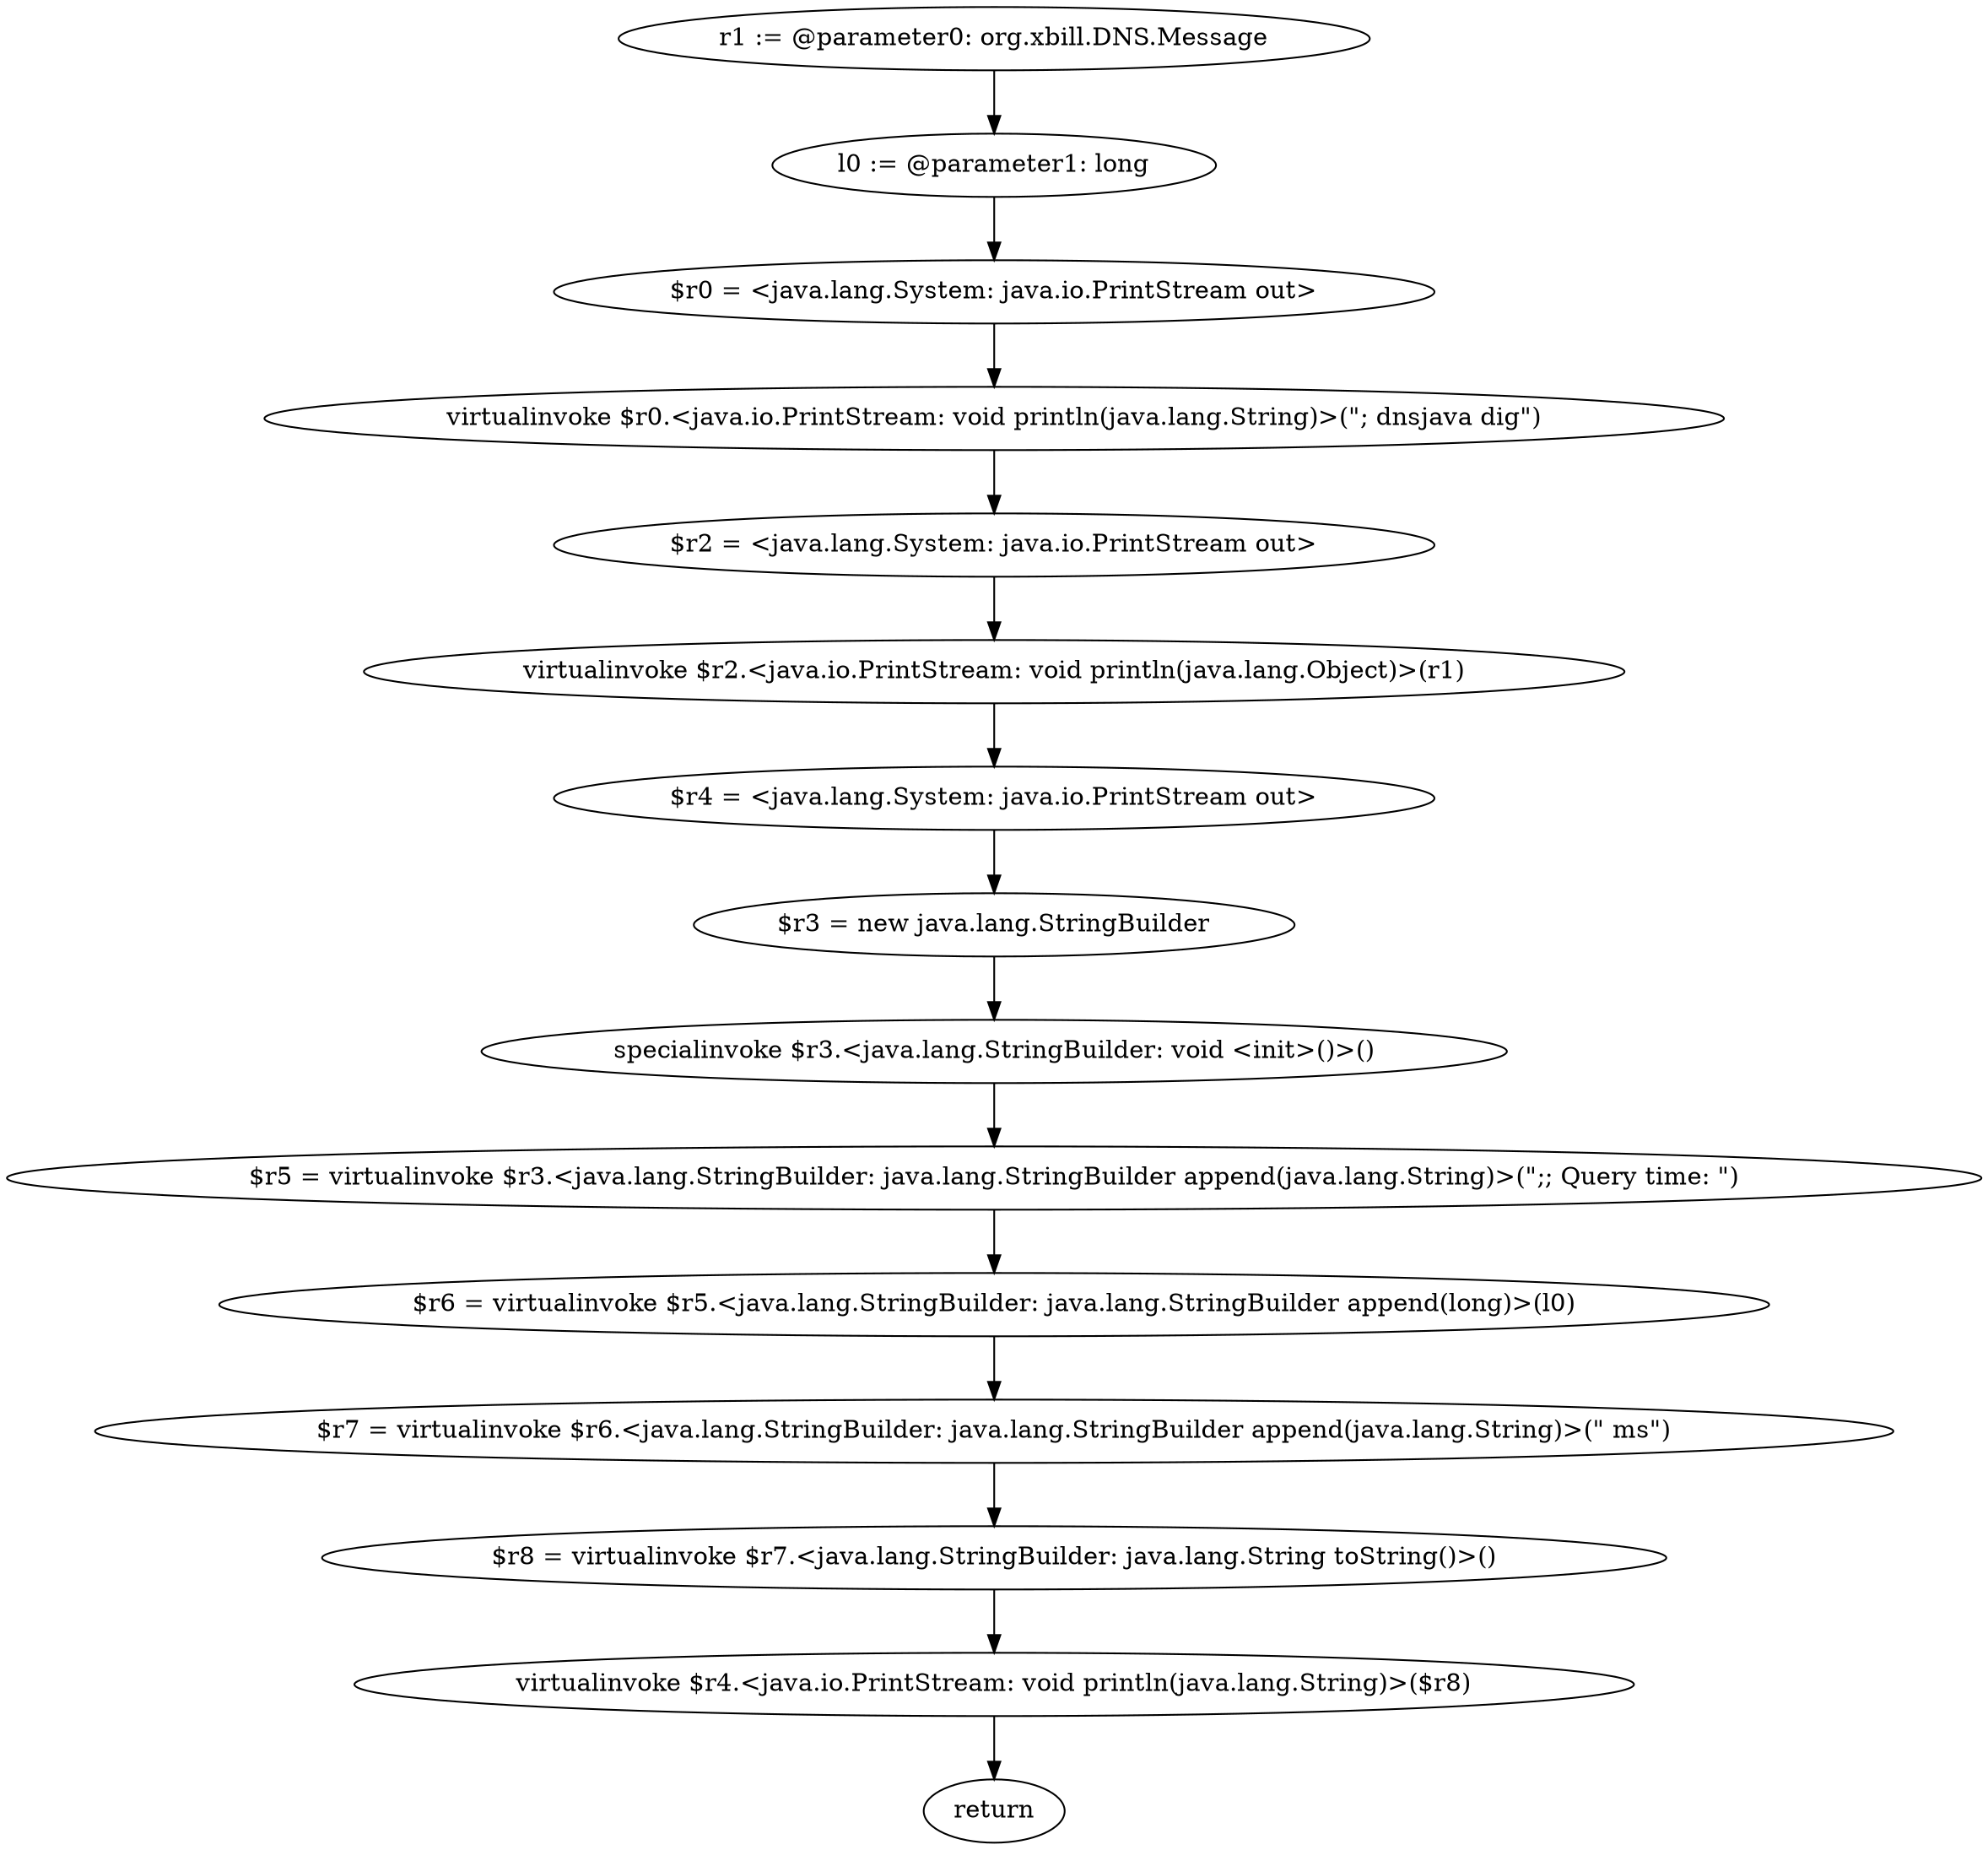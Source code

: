 digraph "unitGraph" {
    "r1 := @parameter0: org.xbill.DNS.Message"
    "l0 := @parameter1: long"
    "$r0 = <java.lang.System: java.io.PrintStream out>"
    "virtualinvoke $r0.<java.io.PrintStream: void println(java.lang.String)>(\"; dnsjava dig\")"
    "$r2 = <java.lang.System: java.io.PrintStream out>"
    "virtualinvoke $r2.<java.io.PrintStream: void println(java.lang.Object)>(r1)"
    "$r4 = <java.lang.System: java.io.PrintStream out>"
    "$r3 = new java.lang.StringBuilder"
    "specialinvoke $r3.<java.lang.StringBuilder: void <init>()>()"
    "$r5 = virtualinvoke $r3.<java.lang.StringBuilder: java.lang.StringBuilder append(java.lang.String)>(\";; Query time: \")"
    "$r6 = virtualinvoke $r5.<java.lang.StringBuilder: java.lang.StringBuilder append(long)>(l0)"
    "$r7 = virtualinvoke $r6.<java.lang.StringBuilder: java.lang.StringBuilder append(java.lang.String)>(\" ms\")"
    "$r8 = virtualinvoke $r7.<java.lang.StringBuilder: java.lang.String toString()>()"
    "virtualinvoke $r4.<java.io.PrintStream: void println(java.lang.String)>($r8)"
    "return"
    "r1 := @parameter0: org.xbill.DNS.Message"->"l0 := @parameter1: long";
    "l0 := @parameter1: long"->"$r0 = <java.lang.System: java.io.PrintStream out>";
    "$r0 = <java.lang.System: java.io.PrintStream out>"->"virtualinvoke $r0.<java.io.PrintStream: void println(java.lang.String)>(\"; dnsjava dig\")";
    "virtualinvoke $r0.<java.io.PrintStream: void println(java.lang.String)>(\"; dnsjava dig\")"->"$r2 = <java.lang.System: java.io.PrintStream out>";
    "$r2 = <java.lang.System: java.io.PrintStream out>"->"virtualinvoke $r2.<java.io.PrintStream: void println(java.lang.Object)>(r1)";
    "virtualinvoke $r2.<java.io.PrintStream: void println(java.lang.Object)>(r1)"->"$r4 = <java.lang.System: java.io.PrintStream out>";
    "$r4 = <java.lang.System: java.io.PrintStream out>"->"$r3 = new java.lang.StringBuilder";
    "$r3 = new java.lang.StringBuilder"->"specialinvoke $r3.<java.lang.StringBuilder: void <init>()>()";
    "specialinvoke $r3.<java.lang.StringBuilder: void <init>()>()"->"$r5 = virtualinvoke $r3.<java.lang.StringBuilder: java.lang.StringBuilder append(java.lang.String)>(\";; Query time: \")";
    "$r5 = virtualinvoke $r3.<java.lang.StringBuilder: java.lang.StringBuilder append(java.lang.String)>(\";; Query time: \")"->"$r6 = virtualinvoke $r5.<java.lang.StringBuilder: java.lang.StringBuilder append(long)>(l0)";
    "$r6 = virtualinvoke $r5.<java.lang.StringBuilder: java.lang.StringBuilder append(long)>(l0)"->"$r7 = virtualinvoke $r6.<java.lang.StringBuilder: java.lang.StringBuilder append(java.lang.String)>(\" ms\")";
    "$r7 = virtualinvoke $r6.<java.lang.StringBuilder: java.lang.StringBuilder append(java.lang.String)>(\" ms\")"->"$r8 = virtualinvoke $r7.<java.lang.StringBuilder: java.lang.String toString()>()";
    "$r8 = virtualinvoke $r7.<java.lang.StringBuilder: java.lang.String toString()>()"->"virtualinvoke $r4.<java.io.PrintStream: void println(java.lang.String)>($r8)";
    "virtualinvoke $r4.<java.io.PrintStream: void println(java.lang.String)>($r8)"->"return";
}
